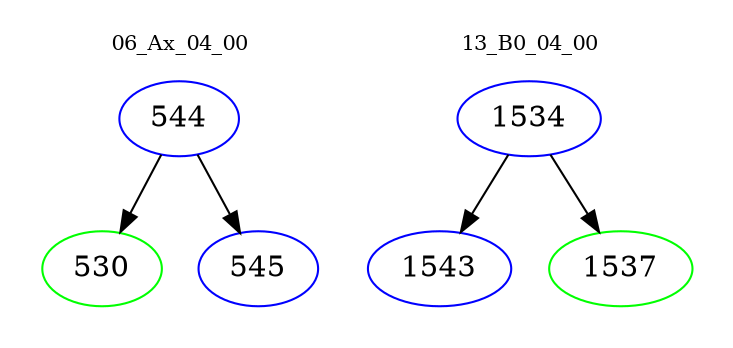 digraph{
subgraph cluster_0 {
color = white
label = "06_Ax_04_00";
fontsize=10;
T0_544 [label="544", color="blue"]
T0_544 -> T0_530 [color="black"]
T0_530 [label="530", color="green"]
T0_544 -> T0_545 [color="black"]
T0_545 [label="545", color="blue"]
}
subgraph cluster_1 {
color = white
label = "13_B0_04_00";
fontsize=10;
T1_1534 [label="1534", color="blue"]
T1_1534 -> T1_1543 [color="black"]
T1_1543 [label="1543", color="blue"]
T1_1534 -> T1_1537 [color="black"]
T1_1537 [label="1537", color="green"]
}
}
